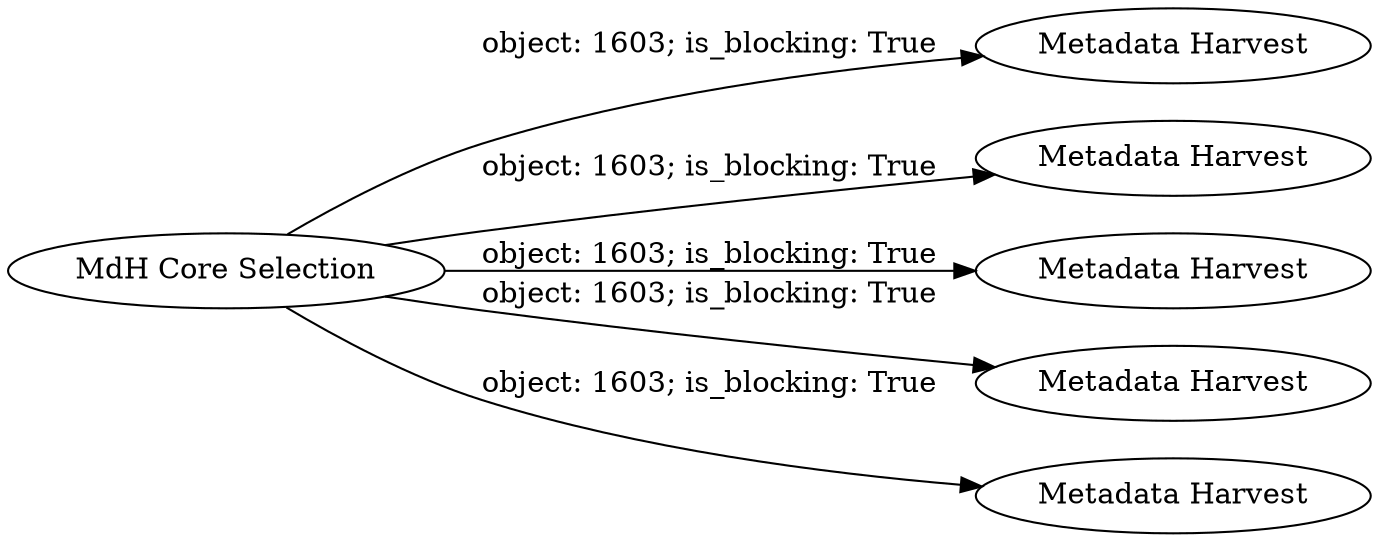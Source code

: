 digraph {
	"-7713892297093762791_9" [label="Metadata Harvest"]
	"-7713892297093762791_6" [label="Metadata Harvest"]
	"-7713892297093762791_7" [label="Metadata Harvest"]
	"-7713892297093762791_4" [label="Metadata Harvest"]
	"-7713892297093762791_5" [label="Metadata Harvest"]
	"-7713892297093762791_8" [label="MdH Core Selection"]
	"-7713892297093762791_8" -> "-7713892297093762791_5" [label="object: 1603; is_blocking: True"]
	"-7713892297093762791_8" -> "-7713892297093762791_6" [label="object: 1603; is_blocking: True"]
	"-7713892297093762791_8" -> "-7713892297093762791_9" [label="object: 1603; is_blocking: True"]
	"-7713892297093762791_8" -> "-7713892297093762791_7" [label="object: 1603; is_blocking: True"]
	"-7713892297093762791_8" -> "-7713892297093762791_4" [label="object: 1603; is_blocking: True"]
	rankdir=LR
}
